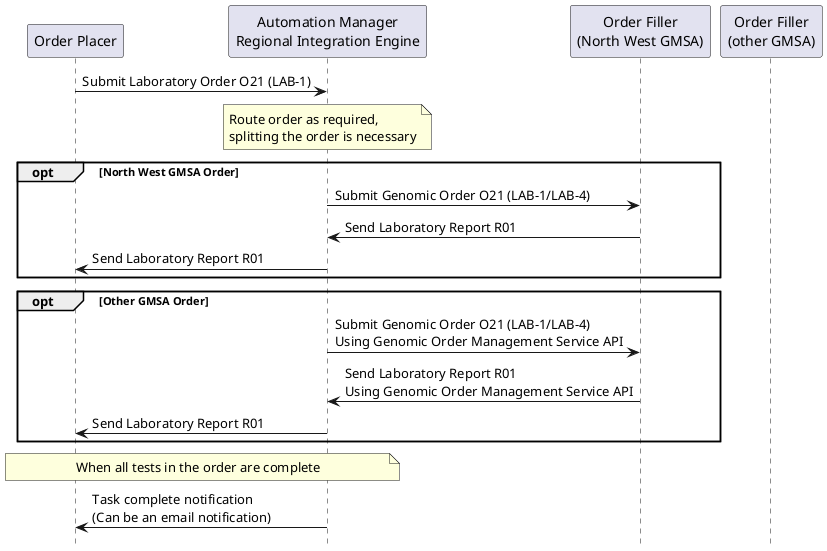 @startuml

hide footbox

participant "Order Placer" as EPR
participant "Automation Manager\nRegional Integration Engine" as RIE
participant "Order Filler\n(North West GMSA)" as LIMSP
participant "Order Filler\n(other GMSA)" as LIMSG

EPR -> RIE: Submit Laboratory Order O21 (LAB-1)

note over RIE
Route order as required,
splitting the order is necessary
end note

opt North West GMSA Order
RIE -> LIMSP: Submit Genomic Order O21 (LAB-1/LAB-4)
LIMSP -> RIE: Send Laboratory Report R01
RIE -> EPR: Send Laboratory Report R01
end

opt Other GMSA Order
RIE -> LIMSP: Submit Genomic Order O21 (LAB-1/LAB-4)\nUsing Genomic Order Management Service API
LIMSP -> RIE: Send Laboratory Report R01\nUsing Genomic Order Management Service API
RIE -> EPR: Send Laboratory Report R01
end

note over EPR, RIE
When all tests in the order are complete
end note
RIE -> EPR: Task complete notification\n(Can be an email notification)

@enduml
